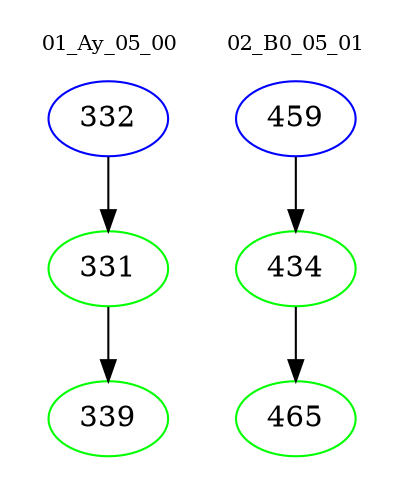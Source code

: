digraph{
subgraph cluster_0 {
color = white
label = "01_Ay_05_00";
fontsize=10;
T0_332 [label="332", color="blue"]
T0_332 -> T0_331 [color="black"]
T0_331 [label="331", color="green"]
T0_331 -> T0_339 [color="black"]
T0_339 [label="339", color="green"]
}
subgraph cluster_1 {
color = white
label = "02_B0_05_01";
fontsize=10;
T1_459 [label="459", color="blue"]
T1_459 -> T1_434 [color="black"]
T1_434 [label="434", color="green"]
T1_434 -> T1_465 [color="black"]
T1_465 [label="465", color="green"]
}
}
